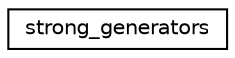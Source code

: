 digraph "Graphical Class Hierarchy"
{
  edge [fontname="Helvetica",fontsize="10",labelfontname="Helvetica",labelfontsize="10"];
  node [fontname="Helvetica",fontsize="10",shape=record];
  rankdir="LR";
  Node0 [label="strong_generators",height=0.2,width=0.4,color="black", fillcolor="white", style="filled",URL="$dc/d09/classstrong__generators.html"];
}
